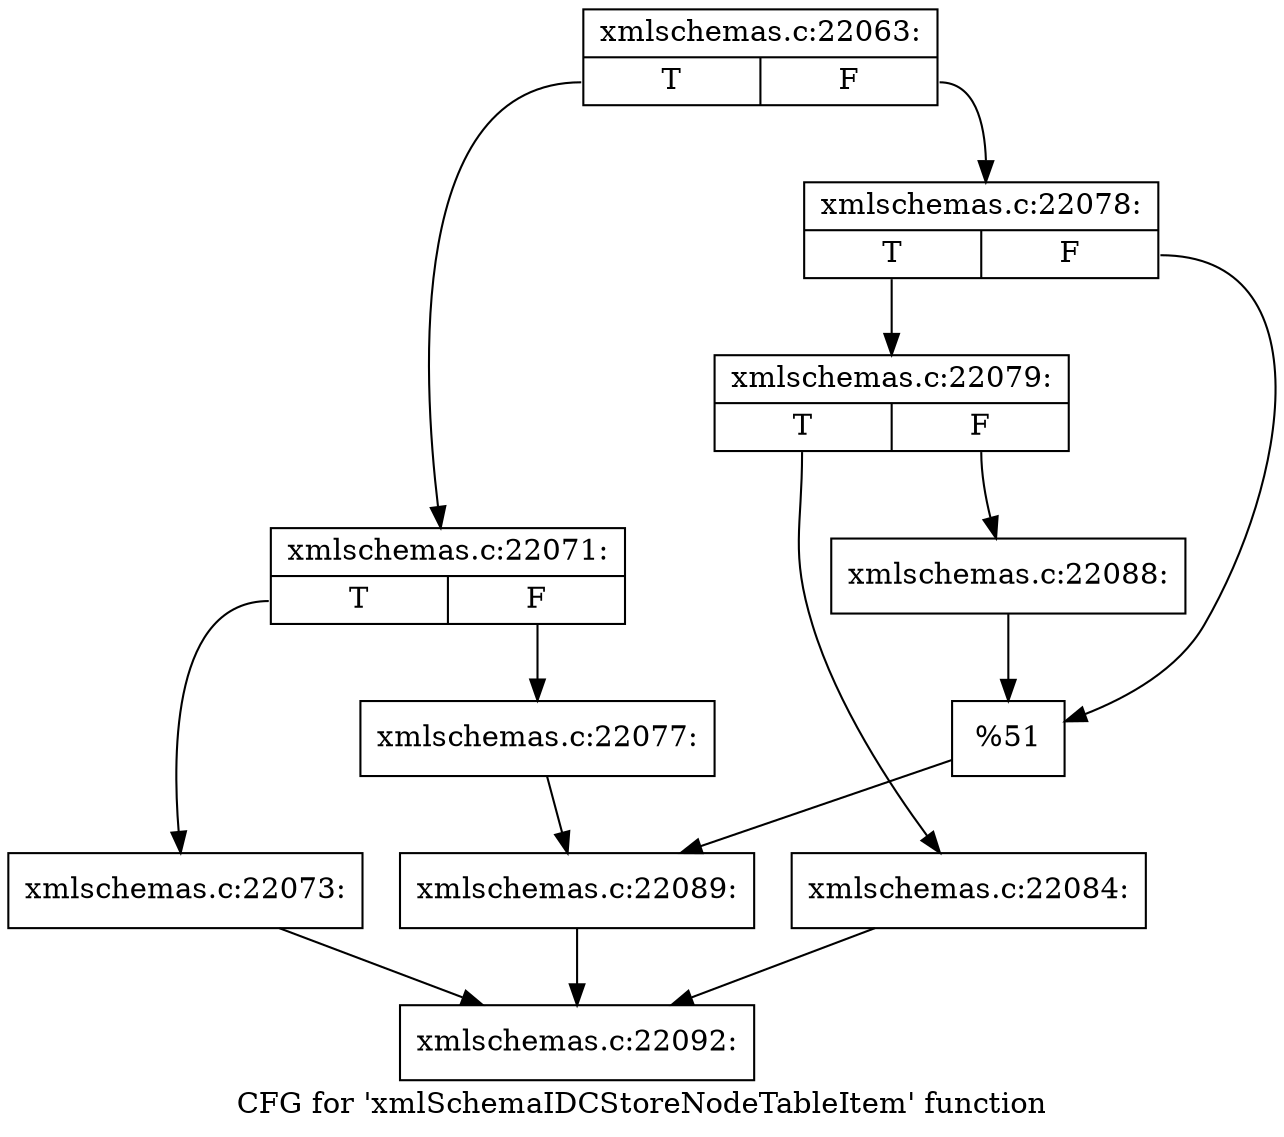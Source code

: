 digraph "CFG for 'xmlSchemaIDCStoreNodeTableItem' function" {
	label="CFG for 'xmlSchemaIDCStoreNodeTableItem' function";

	Node0x55ccce0 [shape=record,label="{xmlschemas.c:22063:|{<s0>T|<s1>F}}"];
	Node0x55ccce0:s0 -> Node0x55cc700;
	Node0x55ccce0:s1 -> Node0x55cc7a0;
	Node0x55cc700 [shape=record,label="{xmlschemas.c:22071:|{<s0>T|<s1>F}}"];
	Node0x55cc700:s0 -> Node0x55d3800;
	Node0x55cc700:s1 -> Node0x55d3850;
	Node0x55d3800 [shape=record,label="{xmlschemas.c:22073:}"];
	Node0x55d3800 -> Node0x55cc9e0;
	Node0x55d3850 [shape=record,label="{xmlschemas.c:22077:}"];
	Node0x55d3850 -> Node0x55cc750;
	Node0x55cc7a0 [shape=record,label="{xmlschemas.c:22078:|{<s0>T|<s1>F}}"];
	Node0x55cc7a0:s0 -> Node0x55d45b0;
	Node0x55cc7a0:s1 -> Node0x55d4600;
	Node0x55d45b0 [shape=record,label="{xmlschemas.c:22079:|{<s0>T|<s1>F}}"];
	Node0x55d45b0:s0 -> Node0x55d5830;
	Node0x55d45b0:s1 -> Node0x55d5880;
	Node0x55d5830 [shape=record,label="{xmlschemas.c:22084:}"];
	Node0x55d5830 -> Node0x55cc9e0;
	Node0x55d5880 [shape=record,label="{xmlschemas.c:22088:}"];
	Node0x55d5880 -> Node0x55d4600;
	Node0x55d4600 [shape=record,label="{%51}"];
	Node0x55d4600 -> Node0x55cc750;
	Node0x55cc750 [shape=record,label="{xmlschemas.c:22089:}"];
	Node0x55cc750 -> Node0x55cc9e0;
	Node0x55cc9e0 [shape=record,label="{xmlschemas.c:22092:}"];
}
